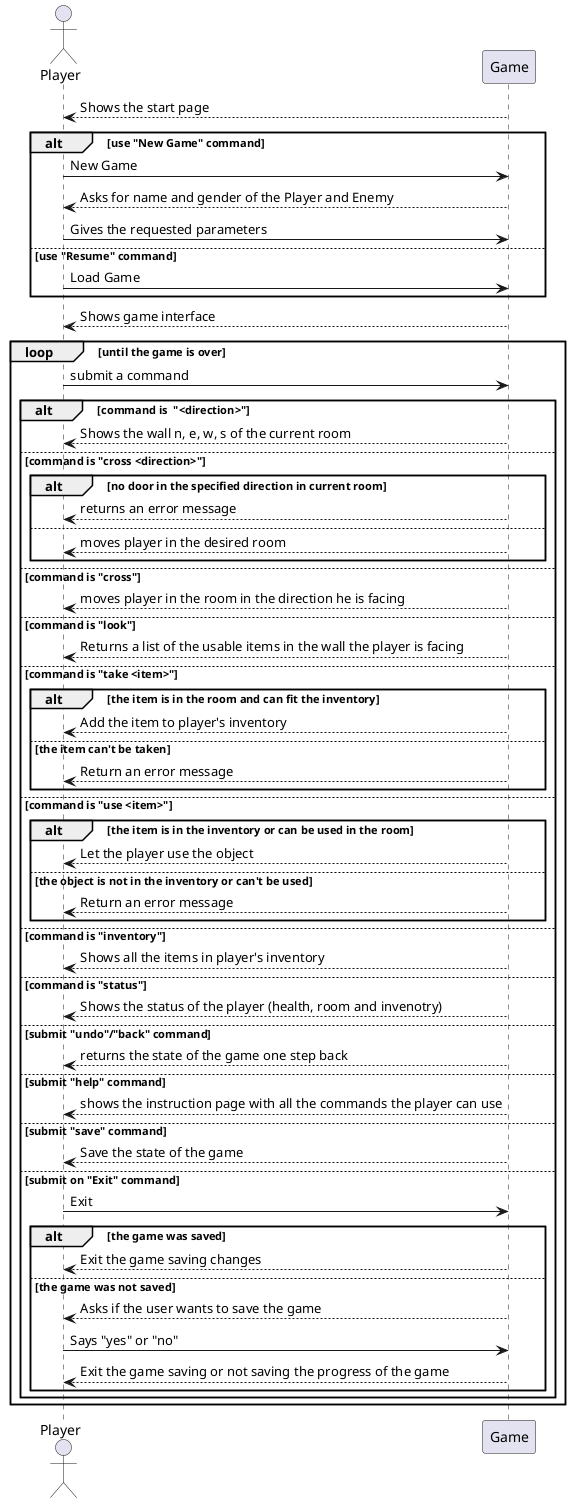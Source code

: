 @startuml SystemSequenceDiagram

actor Player
participant Game

Game --> Player : Shows the start page

alt use "New Game" command
    Player -> Game : New Game
    Game --> Player : Asks for name and gender of the Player and Enemy   
    Player -> Game : Gives the requested parameters
else use "Resume" command
    Player -> Game : Load Game
end

Game --> Player : Shows game interface

loop until the game is over
    Player -> Game : submit a command
    alt command is  "<direction>"
        Game --> Player : Shows the wall n, e, w, s of the current room
    else command is "cross <direction>"
        alt no door in the specified direction in current room
            Game --> Player : returns an error message
        else 
            Game --> Player : moves player in the desired room
        end
    else command is "cross"
        Game --> Player : moves player in the room in the direction he is facing
    else command is "look"
        Game --> Player : Returns a list of the usable items in the wall the player is facing
    else command is "take <item>"
        alt the item is in the room and can fit the inventory
            Game --> Player : Add the item to player's inventory
        else the item can't be taken
            Game --> Player : Return an error message
        end
    else command is "use <item>"
        alt the item is in the inventory or can be used in the room
            Game --> Player : Let the player use the object
        else the object is not in the inventory or can't be used 
            Game --> Player : Return an error message
        end
    else command is "inventory"
        Game --> Player : Shows all the items in player's inventory
    else command is "status"
        Game --> Player : Shows the status of the player (health, room and invenotry)
    else submit "undo"/"back" command
        Game --> Player : returns the state of the game one step back
    else submit "help" command
        Game --> Player : shows the instruction page with all the commands the player can use
    else submit "save" command
        Game --> Player : Save the state of the game
    else submit on "Exit" command
        Player -> Game : Exit
            alt the game was saved
                Game --> Player : Exit the game saving changes
            else the game was not saved
                Game --> Player : Asks if the user wants to save the game
                Player -> Game : Says "yes" or "no"
                Game --> Player : Exit the game saving or not saving the progress of the game
            end
    end
end

@enduml